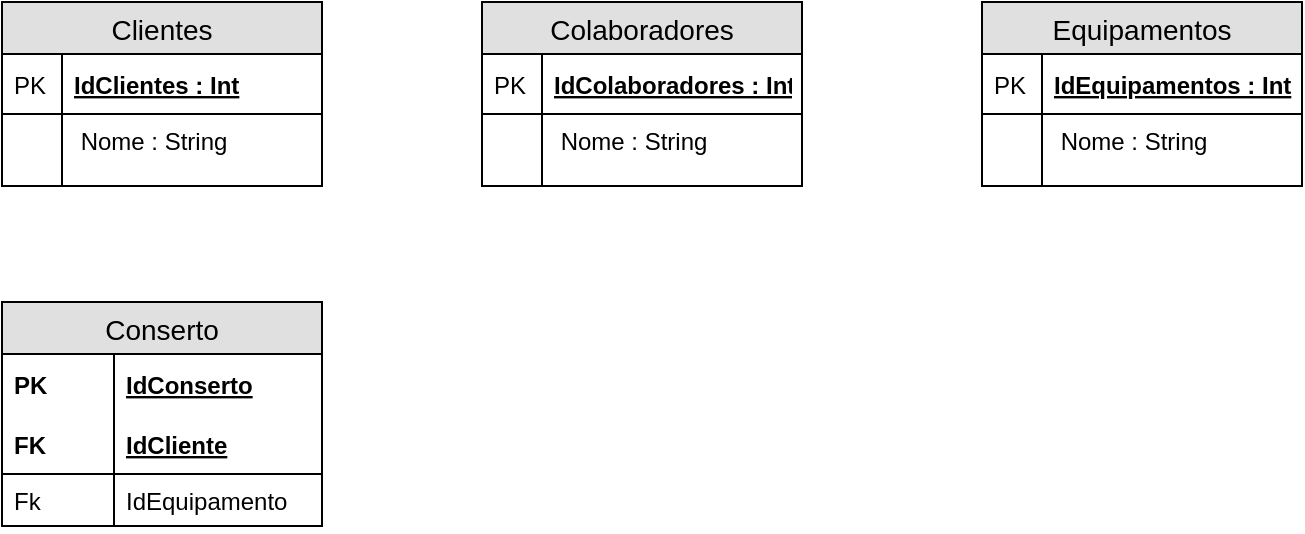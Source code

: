 <mxfile version="10.9.5" type="device"><diagram id="K9RX_DWMLhRFi-J9IrRa" name="Page-1"><mxGraphModel dx="926" dy="628" grid="1" gridSize="10" guides="1" tooltips="1" connect="1" arrows="1" fold="1" page="1" pageScale="1" pageWidth="827" pageHeight="1169" math="0" shadow="0"><root><mxCell id="0"/><mxCell id="1" parent="0"/><mxCell id="zClf1h1w4f8-nXsMVzZe-1" value="Clientes" style="swimlane;fontStyle=0;childLayout=stackLayout;horizontal=1;startSize=26;fillColor=#e0e0e0;horizontalStack=0;resizeParent=1;resizeParentMax=0;resizeLast=0;collapsible=1;marginBottom=0;swimlaneFillColor=#ffffff;align=center;fontSize=14;" vertex="1" parent="1"><mxGeometry x="20" y="310" width="160" height="92" as="geometry"/></mxCell><mxCell id="zClf1h1w4f8-nXsMVzZe-12" value="IdClientes : Int" style="shape=partialRectangle;top=0;left=0;right=0;bottom=1;align=left;verticalAlign=middle;fillColor=none;spacingLeft=34;spacingRight=4;overflow=hidden;rotatable=0;points=[[0,0.5],[1,0.5]];portConstraint=eastwest;dropTarget=0;fontStyle=5;fontSize=12;" vertex="1" parent="zClf1h1w4f8-nXsMVzZe-1"><mxGeometry y="26" width="160" height="30" as="geometry"/></mxCell><mxCell id="zClf1h1w4f8-nXsMVzZe-13" value="PK" style="shape=partialRectangle;top=0;left=0;bottom=0;fillColor=none;align=left;verticalAlign=middle;spacingLeft=4;spacingRight=4;overflow=hidden;rotatable=0;points=[];portConstraint=eastwest;part=1;fontSize=12;" vertex="1" connectable="0" parent="zClf1h1w4f8-nXsMVzZe-12"><mxGeometry width="30" height="30" as="geometry"/></mxCell><mxCell id="zClf1h1w4f8-nXsMVzZe-4" value=" Nome : String" style="shape=partialRectangle;top=0;left=0;right=0;bottom=0;align=left;verticalAlign=top;fillColor=none;spacingLeft=34;spacingRight=4;overflow=hidden;rotatable=0;points=[[0,0.5],[1,0.5]];portConstraint=eastwest;dropTarget=0;fontSize=12;" vertex="1" parent="zClf1h1w4f8-nXsMVzZe-1"><mxGeometry y="56" width="160" height="26" as="geometry"/></mxCell><mxCell id="zClf1h1w4f8-nXsMVzZe-5" value="" style="shape=partialRectangle;top=0;left=0;bottom=0;fillColor=none;align=left;verticalAlign=top;spacingLeft=4;spacingRight=4;overflow=hidden;rotatable=0;points=[];portConstraint=eastwest;part=1;fontSize=12;" vertex="1" connectable="0" parent="zClf1h1w4f8-nXsMVzZe-4"><mxGeometry width="30" height="26" as="geometry"/></mxCell><mxCell id="zClf1h1w4f8-nXsMVzZe-10" value="" style="shape=partialRectangle;top=0;left=0;right=0;bottom=0;align=left;verticalAlign=top;fillColor=none;spacingLeft=34;spacingRight=4;overflow=hidden;rotatable=0;points=[[0,0.5],[1,0.5]];portConstraint=eastwest;dropTarget=0;fontSize=12;" vertex="1" parent="zClf1h1w4f8-nXsMVzZe-1"><mxGeometry y="82" width="160" height="10" as="geometry"/></mxCell><mxCell id="zClf1h1w4f8-nXsMVzZe-11" value="" style="shape=partialRectangle;top=0;left=0;bottom=0;fillColor=none;align=left;verticalAlign=top;spacingLeft=4;spacingRight=4;overflow=hidden;rotatable=0;points=[];portConstraint=eastwest;part=1;fontSize=12;" vertex="1" connectable="0" parent="zClf1h1w4f8-nXsMVzZe-10"><mxGeometry width="30" height="10" as="geometry"/></mxCell><mxCell id="zClf1h1w4f8-nXsMVzZe-14" value="Colaboradores" style="swimlane;fontStyle=0;childLayout=stackLayout;horizontal=1;startSize=26;fillColor=#e0e0e0;horizontalStack=0;resizeParent=1;resizeParentMax=0;resizeLast=0;collapsible=1;marginBottom=0;swimlaneFillColor=#ffffff;align=center;fontSize=14;" vertex="1" parent="1"><mxGeometry x="260" y="310" width="160" height="92" as="geometry"/></mxCell><mxCell id="zClf1h1w4f8-nXsMVzZe-15" value="IdColaboradores : Int" style="shape=partialRectangle;top=0;left=0;right=0;bottom=1;align=left;verticalAlign=middle;fillColor=none;spacingLeft=34;spacingRight=4;overflow=hidden;rotatable=0;points=[[0,0.5],[1,0.5]];portConstraint=eastwest;dropTarget=0;fontStyle=5;fontSize=12;" vertex="1" parent="zClf1h1w4f8-nXsMVzZe-14"><mxGeometry y="26" width="160" height="30" as="geometry"/></mxCell><mxCell id="zClf1h1w4f8-nXsMVzZe-16" value="PK" style="shape=partialRectangle;top=0;left=0;bottom=0;fillColor=none;align=left;verticalAlign=middle;spacingLeft=4;spacingRight=4;overflow=hidden;rotatable=0;points=[];portConstraint=eastwest;part=1;fontSize=12;" vertex="1" connectable="0" parent="zClf1h1w4f8-nXsMVzZe-15"><mxGeometry width="30" height="30" as="geometry"/></mxCell><mxCell id="zClf1h1w4f8-nXsMVzZe-17" value=" Nome : String" style="shape=partialRectangle;top=0;left=0;right=0;bottom=0;align=left;verticalAlign=top;fillColor=none;spacingLeft=34;spacingRight=4;overflow=hidden;rotatable=0;points=[[0,0.5],[1,0.5]];portConstraint=eastwest;dropTarget=0;fontSize=12;" vertex="1" parent="zClf1h1w4f8-nXsMVzZe-14"><mxGeometry y="56" width="160" height="26" as="geometry"/></mxCell><mxCell id="zClf1h1w4f8-nXsMVzZe-18" value="" style="shape=partialRectangle;top=0;left=0;bottom=0;fillColor=none;align=left;verticalAlign=top;spacingLeft=4;spacingRight=4;overflow=hidden;rotatable=0;points=[];portConstraint=eastwest;part=1;fontSize=12;" vertex="1" connectable="0" parent="zClf1h1w4f8-nXsMVzZe-17"><mxGeometry width="30" height="26" as="geometry"/></mxCell><mxCell id="zClf1h1w4f8-nXsMVzZe-19" value="" style="shape=partialRectangle;top=0;left=0;right=0;bottom=0;align=left;verticalAlign=top;fillColor=none;spacingLeft=34;spacingRight=4;overflow=hidden;rotatable=0;points=[[0,0.5],[1,0.5]];portConstraint=eastwest;dropTarget=0;fontSize=12;" vertex="1" parent="zClf1h1w4f8-nXsMVzZe-14"><mxGeometry y="82" width="160" height="10" as="geometry"/></mxCell><mxCell id="zClf1h1w4f8-nXsMVzZe-20" value="" style="shape=partialRectangle;top=0;left=0;bottom=0;fillColor=none;align=left;verticalAlign=top;spacingLeft=4;spacingRight=4;overflow=hidden;rotatable=0;points=[];portConstraint=eastwest;part=1;fontSize=12;" vertex="1" connectable="0" parent="zClf1h1w4f8-nXsMVzZe-19"><mxGeometry width="30" height="10" as="geometry"/></mxCell><mxCell id="zClf1h1w4f8-nXsMVzZe-21" value="Equipamentos" style="swimlane;fontStyle=0;childLayout=stackLayout;horizontal=1;startSize=26;fillColor=#e0e0e0;horizontalStack=0;resizeParent=1;resizeParentMax=0;resizeLast=0;collapsible=1;marginBottom=0;swimlaneFillColor=#ffffff;align=center;fontSize=14;" vertex="1" parent="1"><mxGeometry x="510" y="310" width="160" height="92" as="geometry"/></mxCell><mxCell id="zClf1h1w4f8-nXsMVzZe-22" value="IdEquipamentos : Int" style="shape=partialRectangle;top=0;left=0;right=0;bottom=1;align=left;verticalAlign=middle;fillColor=none;spacingLeft=34;spacingRight=4;overflow=hidden;rotatable=0;points=[[0,0.5],[1,0.5]];portConstraint=eastwest;dropTarget=0;fontStyle=5;fontSize=12;" vertex="1" parent="zClf1h1w4f8-nXsMVzZe-21"><mxGeometry y="26" width="160" height="30" as="geometry"/></mxCell><mxCell id="zClf1h1w4f8-nXsMVzZe-23" value="PK" style="shape=partialRectangle;top=0;left=0;bottom=0;fillColor=none;align=left;verticalAlign=middle;spacingLeft=4;spacingRight=4;overflow=hidden;rotatable=0;points=[];portConstraint=eastwest;part=1;fontSize=12;" vertex="1" connectable="0" parent="zClf1h1w4f8-nXsMVzZe-22"><mxGeometry width="30" height="30" as="geometry"/></mxCell><mxCell id="zClf1h1w4f8-nXsMVzZe-24" value=" Nome : String" style="shape=partialRectangle;top=0;left=0;right=0;bottom=0;align=left;verticalAlign=top;fillColor=none;spacingLeft=34;spacingRight=4;overflow=hidden;rotatable=0;points=[[0,0.5],[1,0.5]];portConstraint=eastwest;dropTarget=0;fontSize=12;" vertex="1" parent="zClf1h1w4f8-nXsMVzZe-21"><mxGeometry y="56" width="160" height="26" as="geometry"/></mxCell><mxCell id="zClf1h1w4f8-nXsMVzZe-25" value="" style="shape=partialRectangle;top=0;left=0;bottom=0;fillColor=none;align=left;verticalAlign=top;spacingLeft=4;spacingRight=4;overflow=hidden;rotatable=0;points=[];portConstraint=eastwest;part=1;fontSize=12;" vertex="1" connectable="0" parent="zClf1h1w4f8-nXsMVzZe-24"><mxGeometry width="30" height="26" as="geometry"/></mxCell><mxCell id="zClf1h1w4f8-nXsMVzZe-26" value="" style="shape=partialRectangle;top=0;left=0;right=0;bottom=0;align=left;verticalAlign=top;fillColor=none;spacingLeft=34;spacingRight=4;overflow=hidden;rotatable=0;points=[[0,0.5],[1,0.5]];portConstraint=eastwest;dropTarget=0;fontSize=12;" vertex="1" parent="zClf1h1w4f8-nXsMVzZe-21"><mxGeometry y="82" width="160" height="10" as="geometry"/></mxCell><mxCell id="zClf1h1w4f8-nXsMVzZe-27" value="" style="shape=partialRectangle;top=0;left=0;bottom=0;fillColor=none;align=left;verticalAlign=top;spacingLeft=4;spacingRight=4;overflow=hidden;rotatable=0;points=[];portConstraint=eastwest;part=1;fontSize=12;" vertex="1" connectable="0" parent="zClf1h1w4f8-nXsMVzZe-26"><mxGeometry width="30" height="10" as="geometry"/></mxCell><mxCell id="zClf1h1w4f8-nXsMVzZe-28" value="Conserto" style="swimlane;fontStyle=0;childLayout=stackLayout;horizontal=1;startSize=26;fillColor=#e0e0e0;horizontalStack=0;resizeParent=1;resizeParentMax=0;resizeLast=0;collapsible=1;marginBottom=0;swimlaneFillColor=#ffffff;align=center;fontSize=14;" vertex="1" parent="1"><mxGeometry x="20" y="460" width="160" height="112" as="geometry"/></mxCell><mxCell id="zClf1h1w4f8-nXsMVzZe-29" value="IdConserto" style="shape=partialRectangle;top=0;left=0;right=0;bottom=0;align=left;verticalAlign=middle;fillColor=none;spacingLeft=60;spacingRight=4;overflow=hidden;rotatable=0;points=[[0,0.5],[1,0.5]];portConstraint=eastwest;dropTarget=0;fontStyle=5;fontSize=12;" vertex="1" parent="zClf1h1w4f8-nXsMVzZe-28"><mxGeometry y="26" width="160" height="30" as="geometry"/></mxCell><mxCell id="zClf1h1w4f8-nXsMVzZe-30" value="PK" style="shape=partialRectangle;fontStyle=1;top=0;left=0;bottom=0;fillColor=none;align=left;verticalAlign=middle;spacingLeft=4;spacingRight=4;overflow=hidden;rotatable=0;points=[];portConstraint=eastwest;part=1;fontSize=12;" vertex="1" connectable="0" parent="zClf1h1w4f8-nXsMVzZe-29"><mxGeometry width="56" height="30" as="geometry"/></mxCell><mxCell id="zClf1h1w4f8-nXsMVzZe-31" value="IdCliente" style="shape=partialRectangle;top=0;left=0;right=0;bottom=1;align=left;verticalAlign=middle;fillColor=none;spacingLeft=60;spacingRight=4;overflow=hidden;rotatable=0;points=[[0,0.5],[1,0.5]];portConstraint=eastwest;dropTarget=0;fontStyle=5;fontSize=12;" vertex="1" parent="zClf1h1w4f8-nXsMVzZe-28"><mxGeometry y="56" width="160" height="30" as="geometry"/></mxCell><mxCell id="zClf1h1w4f8-nXsMVzZe-32" value="FK" style="shape=partialRectangle;fontStyle=1;top=0;left=0;bottom=0;fillColor=none;align=left;verticalAlign=middle;spacingLeft=4;spacingRight=4;overflow=hidden;rotatable=0;points=[];portConstraint=eastwest;part=1;fontSize=12;" vertex="1" connectable="0" parent="zClf1h1w4f8-nXsMVzZe-31"><mxGeometry width="56" height="30" as="geometry"/></mxCell><mxCell id="zClf1h1w4f8-nXsMVzZe-33" value="IdEquipamento" style="shape=partialRectangle;top=0;left=0;right=0;bottom=0;align=left;verticalAlign=top;fillColor=none;spacingLeft=60;spacingRight=4;overflow=hidden;rotatable=0;points=[[0,0.5],[1,0.5]];portConstraint=eastwest;dropTarget=0;fontSize=12;" vertex="1" parent="zClf1h1w4f8-nXsMVzZe-28"><mxGeometry y="86" width="160" height="26" as="geometry"/></mxCell><mxCell id="zClf1h1w4f8-nXsMVzZe-34" value="Fk" style="shape=partialRectangle;top=0;left=0;bottom=0;fillColor=none;align=left;verticalAlign=top;spacingLeft=4;spacingRight=4;overflow=hidden;rotatable=0;points=[];portConstraint=eastwest;part=1;fontSize=12;" vertex="1" connectable="0" parent="zClf1h1w4f8-nXsMVzZe-33"><mxGeometry width="56" height="26" as="geometry"/></mxCell></root></mxGraphModel></diagram></mxfile>